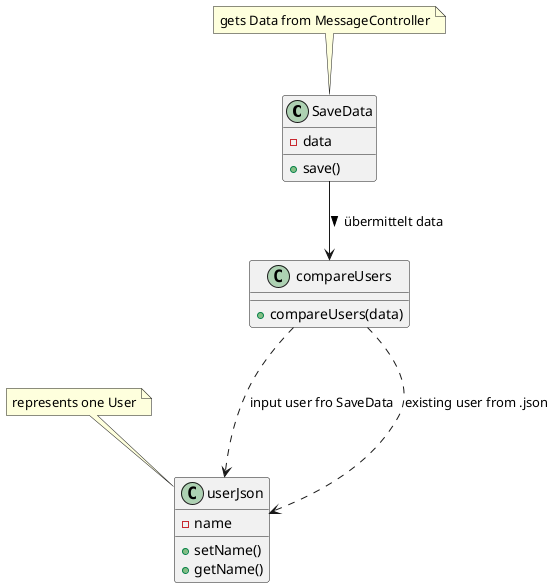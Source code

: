 @startuml

class SaveData {
-data
+save()
}

class compareUsers {
+compareUsers(data)

}

class userJson {
-name
+setName()
+getName()
}

SaveData --> compareUsers : übermittelt data >
compareUsers .--> userJson : input user fro SaveData
compareUsers .--> userJson : existing user from .json

note top of SaveData : gets Data from MessageController
note top of userJson : represents one User

@enduml